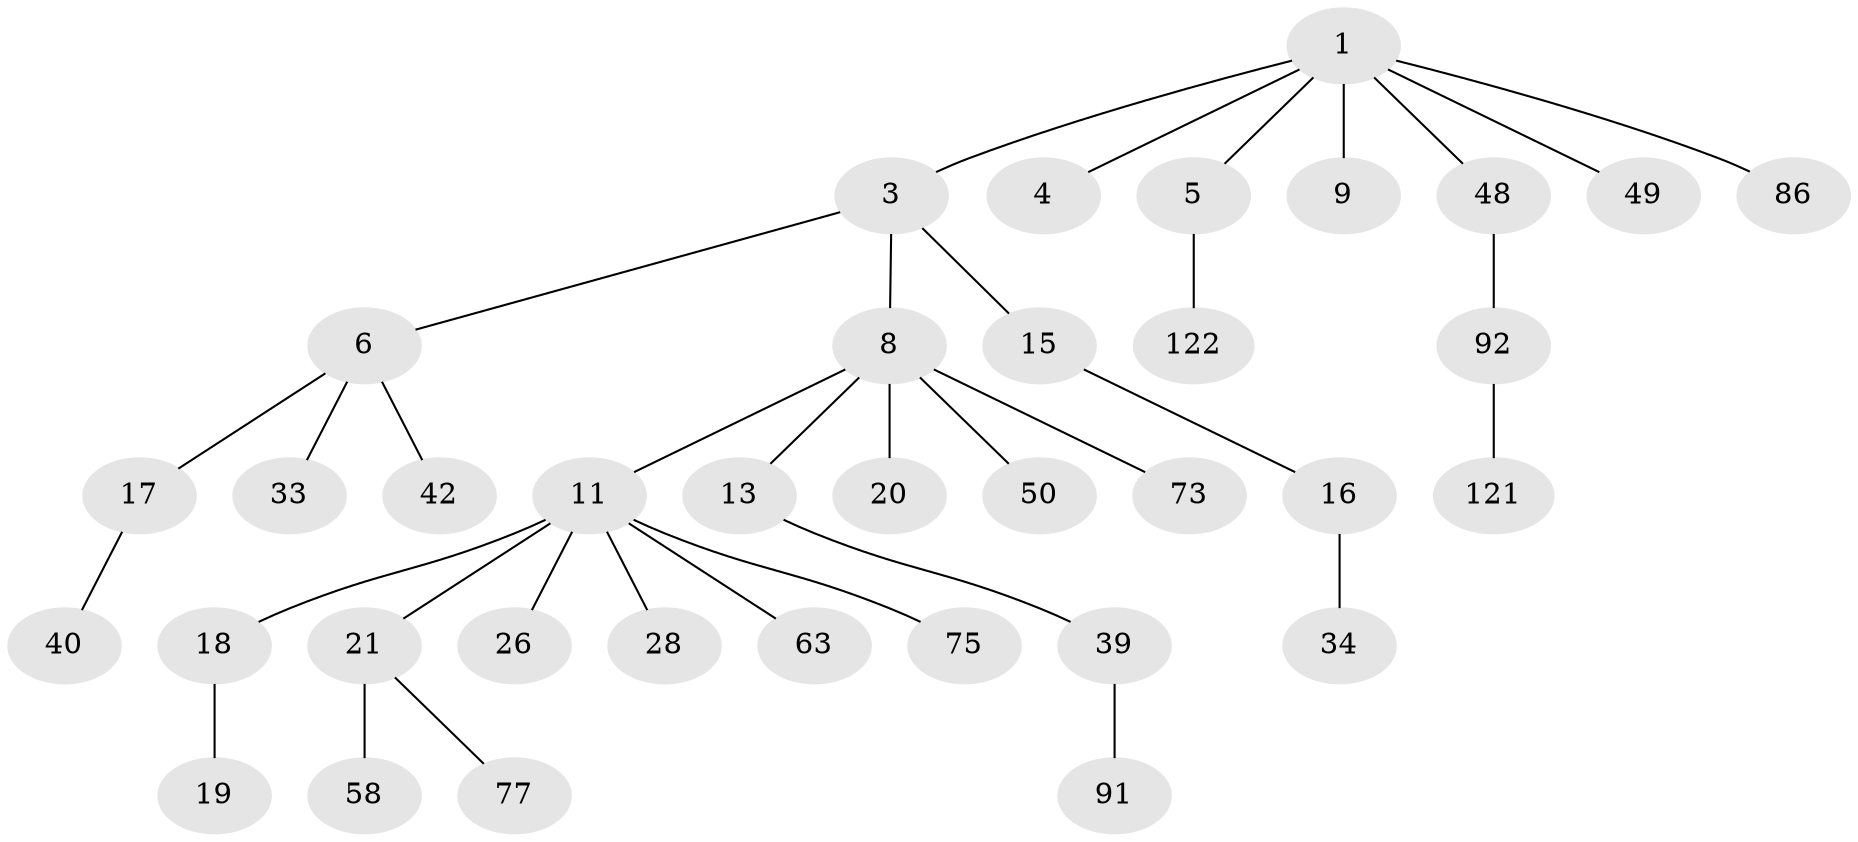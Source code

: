 // original degree distribution, {4: 0.056910569105691054, 6: 0.024390243902439025, 3: 0.12195121951219512, 2: 0.2682926829268293, 7: 0.008130081300813009, 5: 0.032520325203252036, 1: 0.4878048780487805}
// Generated by graph-tools (version 1.1) at 2025/19/03/04/25 18:19:14]
// undirected, 36 vertices, 35 edges
graph export_dot {
graph [start="1"]
  node [color=gray90,style=filled];
  1 [super="+2+29+96+7"];
  3 [super="+80+52"];
  4 [super="+55+12"];
  5 [super="+10"];
  6 [super="+30+110+24"];
  8 [super="+23+116"];
  9 [super="+36"];
  11 [super="+72+14+45"];
  13 [super="+31"];
  15 [super="+59+47"];
  16 [super="+32"];
  17 [super="+37+105+56"];
  18;
  19 [super="+90+81+51"];
  20 [super="+79"];
  21 [super="+93+109+35+54"];
  26 [super="+106+41+69"];
  28;
  33 [super="+102"];
  34;
  39;
  40 [super="+43"];
  42;
  48;
  49 [super="+85"];
  50 [super="+104+95"];
  58;
  63 [super="+107"];
  73;
  75 [super="+120+114"];
  77 [super="+78+103"];
  86 [super="+101"];
  91;
  92;
  121;
  122;
  1 -- 48;
  1 -- 3;
  1 -- 4;
  1 -- 5;
  1 -- 86;
  1 -- 9;
  1 -- 49;
  3 -- 6;
  3 -- 8;
  3 -- 15;
  5 -- 122;
  6 -- 17;
  6 -- 33;
  6 -- 42;
  8 -- 11;
  8 -- 13;
  8 -- 20;
  8 -- 50;
  8 -- 73;
  11 -- 18;
  11 -- 26;
  11 -- 21;
  11 -- 75;
  11 -- 28;
  11 -- 63;
  13 -- 39;
  15 -- 16;
  16 -- 34;
  17 -- 40;
  18 -- 19;
  21 -- 58;
  21 -- 77;
  39 -- 91;
  48 -- 92;
  92 -- 121;
}
